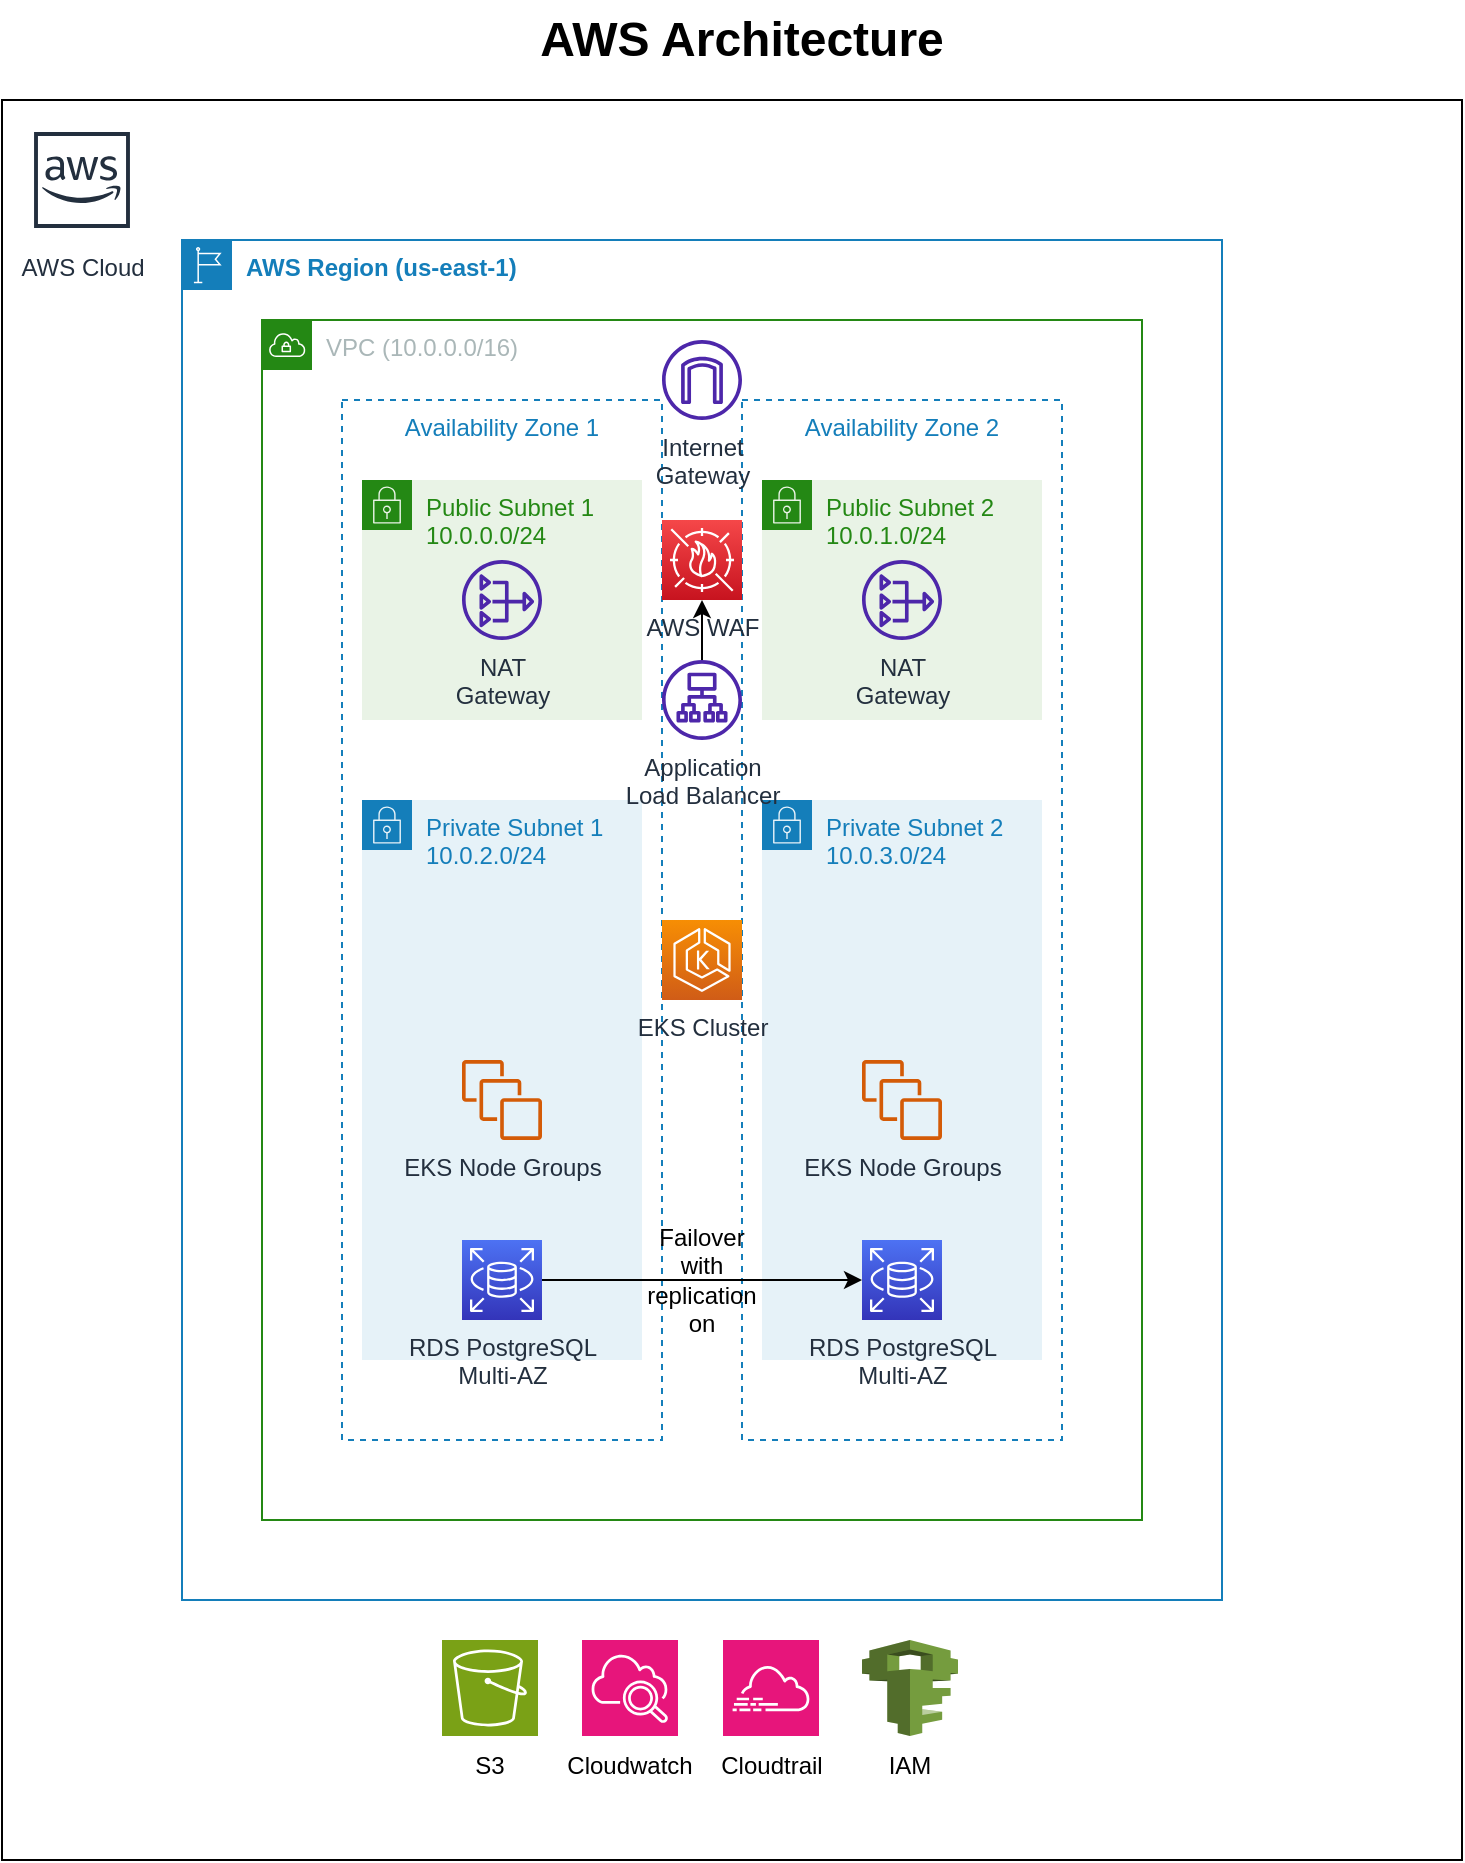 <mxfile version="27.0.3">
  <diagram id="aws-architecture" name="AWS Architecture">
    <mxGraphModel dx="1426" dy="1570" grid="1" gridSize="10" guides="1" tooltips="1" connect="1" arrows="1" fold="1" page="1" pageScale="1" pageWidth="1169" pageHeight="827" math="0" shadow="0">
      <root>
        <mxCell id="0" />
        <mxCell id="1" parent="0" />
        <mxCell id="title" value="AWS Architecture" style="text;html=1;strokeColor=none;fillColor=none;align=center;verticalAlign=middle;whiteSpace=wrap;rounded=0;fontSize=24;fontStyle=1" parent="1" vertex="1">
          <mxGeometry x="370" y="-20" width="400" height="40" as="geometry" />
        </mxCell>
        <mxCell id="region1" value="AWS Region (us-east-1)" style="points=[[0,0],[0.25,0],[0.5,0],[0.75,0],[1,0],[1,0.25],[1,0.5],[1,0.75],[1,1],[0.75,1],[0.5,1],[0.25,1],[0,1],[0,0.75],[0,0.5],[0,0.25]];outlineConnect=0;html=1;whiteSpace=wrap;fontSize=12;fontStyle=1;container=1;pointerEvents=0;collapsible=0;recursiveResize=0;shape=mxgraph.aws4.group;grIcon=mxgraph.aws4.group_region;strokeColor=#147EBA;fillColor=none;verticalAlign=top;align=left;spacingLeft=30;fontColor=#147EBA;" parent="1" vertex="1">
          <mxGeometry x="290" y="100" width="520" height="680" as="geometry" />
        </mxCell>
        <mxCell id="vpc1" value="VPC (10.0.0.0/16)" style="points=[[0,0],[0.25,0],[0.5,0],[0.75,0],[1,0],[1,0.25],[1,0.5],[1,0.75],[1,1],[0.75,1],[0.5,1],[0.25,1],[0,1],[0,0.75],[0,0.5],[0,0.25]];outlineConnect=0;gradientColor=none;html=1;whiteSpace=wrap;fontSize=12;fontStyle=0;container=1;pointerEvents=0;collapsible=0;recursiveResize=0;shape=mxgraph.aws4.group;grIcon=mxgraph.aws4.group_vpc;strokeColor=#248814;fillColor=none;verticalAlign=top;align=left;spacingLeft=30;fontColor=#AAB7B8;dashed=0;" parent="region1" vertex="1">
          <mxGeometry x="40" y="40" width="440" height="600" as="geometry" />
        </mxCell>
        <mxCell id="az1-r1" value="Availability Zone 1" style="fillColor=none;strokeColor=#147EBA;dashed=1;verticalAlign=top;fontStyle=0;fontColor=#147EBA;" parent="vpc1" vertex="1">
          <mxGeometry x="40" y="40" width="160" height="520" as="geometry" />
        </mxCell>
        <mxCell id="az2-r1" value="Availability Zone 2" style="fillColor=none;strokeColor=#147EBA;dashed=1;verticalAlign=top;fontStyle=0;fontColor=#147EBA;" parent="vpc1" vertex="1">
          <mxGeometry x="240" y="40" width="160" height="520" as="geometry" />
        </mxCell>
        <mxCell id="public-subnet1-r1" value="Public Subnet 1&#xa;10.0.0.0/24" style="points=[[0,0],[0.25,0],[0.5,0],[0.75,0],[1,0],[1,0.25],[1,0.5],[1,0.75],[1,1],[0.75,1],[0.5,1],[0.25,1],[0,1],[0,0.75],[0,0.5],[0,0.25]];outlineConnect=0;gradientColor=none;html=1;whiteSpace=wrap;fontSize=12;fontStyle=0;container=1;pointerEvents=0;collapsible=0;recursiveResize=0;shape=mxgraph.aws4.group;grIcon=mxgraph.aws4.group_security_group;grStroke=0;strokeColor=#248814;fillColor=#E9F3E6;verticalAlign=top;align=left;spacingLeft=30;fontColor=#248814;dashed=0;" parent="vpc1" vertex="1">
          <mxGeometry x="50" y="80" width="140" height="120" as="geometry" />
        </mxCell>
        <mxCell id="nat1-r1" value="NAT&#xa;Gateway" style="sketch=0;outlineConnect=0;fontColor=#232F3E;gradientColor=none;fillColor=#4D27AA;strokeColor=none;dashed=0;verticalLabelPosition=bottom;verticalAlign=top;align=center;html=1;fontSize=12;fontStyle=0;aspect=fixed;pointerEvents=1;shape=mxgraph.aws4.nat_gateway;" parent="public-subnet1-r1" vertex="1">
          <mxGeometry x="50" y="40" width="40" height="40" as="geometry" />
        </mxCell>
        <mxCell id="public-subnet2-r1" value="Public Subnet 2&#xa;10.0.1.0/24" style="points=[[0,0],[0.25,0],[0.5,0],[0.75,0],[1,0],[1,0.25],[1,0.5],[1,0.75],[1,1],[0.75,1],[0.5,1],[0.25,1],[0,1],[0,0.75],[0,0.5],[0,0.25]];outlineConnect=0;gradientColor=none;html=1;whiteSpace=wrap;fontSize=12;fontStyle=0;container=1;pointerEvents=0;collapsible=0;recursiveResize=0;shape=mxgraph.aws4.group;grIcon=mxgraph.aws4.group_security_group;grStroke=0;strokeColor=#248814;fillColor=#E9F3E6;verticalAlign=top;align=left;spacingLeft=30;fontColor=#248814;dashed=0;" parent="vpc1" vertex="1">
          <mxGeometry x="250" y="80" width="140" height="120" as="geometry" />
        </mxCell>
        <mxCell id="nat2-r1" value="NAT&#xa;Gateway" style="sketch=0;outlineConnect=0;fontColor=#232F3E;gradientColor=none;fillColor=#4D27AA;strokeColor=none;dashed=0;verticalLabelPosition=bottom;verticalAlign=top;align=center;html=1;fontSize=12;fontStyle=0;aspect=fixed;pointerEvents=1;shape=mxgraph.aws4.nat_gateway;" parent="public-subnet2-r1" vertex="1">
          <mxGeometry x="50" y="40" width="40" height="40" as="geometry" />
        </mxCell>
        <mxCell id="private-subnet1-r1" value="Private Subnet 1&#xa;10.0.2.0/24" style="points=[[0,0],[0.25,0],[0.5,0],[0.75,0],[1,0],[1,0.25],[1,0.5],[1,0.75],[1,1],[0.75,1],[0.5,1],[0.25,1],[0,1],[0,0.75],[0,0.5],[0,0.25]];outlineConnect=0;gradientColor=none;html=1;whiteSpace=wrap;fontSize=12;fontStyle=0;container=1;pointerEvents=0;collapsible=0;recursiveResize=0;shape=mxgraph.aws4.group;grIcon=mxgraph.aws4.group_security_group;grStroke=0;strokeColor=#147EBA;fillColor=#E6F2F8;verticalAlign=top;align=left;spacingLeft=30;fontColor=#147EBA;dashed=0;" parent="vpc1" vertex="1">
          <mxGeometry x="50" y="240" width="140" height="280" as="geometry" />
        </mxCell>
        <mxCell id="eks-nodes-r1" value="EKS Node Groups" style="sketch=0;outlineConnect=0;fontColor=#232F3E;gradientColor=none;fillColor=#D45B07;strokeColor=none;dashed=0;verticalLabelPosition=bottom;verticalAlign=top;align=center;html=1;fontSize=12;fontStyle=0;aspect=fixed;pointerEvents=1;shape=mxgraph.aws4.instances;" parent="private-subnet1-r1" vertex="1">
          <mxGeometry x="50" y="130" width="40" height="40" as="geometry" />
        </mxCell>
        <mxCell id="private-subnet2-r1" value="Private Subnet 2&#xa;10.0.3.0/24" style="points=[[0,0],[0.25,0],[0.5,0],[0.75,0],[1,0],[1,0.25],[1,0.5],[1,0.75],[1,1],[0.75,1],[0.5,1],[0.25,1],[0,1],[0,0.75],[0,0.5],[0,0.25]];outlineConnect=0;gradientColor=none;html=1;whiteSpace=wrap;fontSize=12;fontStyle=0;container=1;pointerEvents=0;collapsible=0;recursiveResize=0;shape=mxgraph.aws4.group;grIcon=mxgraph.aws4.group_security_group;grStroke=0;strokeColor=#147EBA;fillColor=#E6F2F8;verticalAlign=top;align=left;spacingLeft=30;fontColor=#147EBA;dashed=0;" parent="vpc1" vertex="1">
          <mxGeometry x="250" y="240" width="140" height="280" as="geometry" />
        </mxCell>
        <mxCell id="rds-r1" value="RDS PostgreSQL&#xa;Multi-AZ" style="sketch=0;points=[[0,0,0],[0.25,0,0],[0.5,0,0],[0.75,0,0],[1,0,0],[0,1,0],[0.25,1,0],[0.5,1,0],[0.75,1,0],[1,1,0],[0,0.25,0],[0,0.5,0],[0,0.75,0],[1,0.25,0],[1,0.5,0],[1,0.75,0]];outlineConnect=0;fontColor=#232F3E;gradientColor=#4D72F3;gradientDirection=north;fillColor=#3334B9;strokeColor=#ffffff;dashed=0;verticalLabelPosition=bottom;verticalAlign=top;align=center;html=1;fontSize=12;fontStyle=0;aspect=fixed;shape=mxgraph.aws4.resourceIcon;resIcon=mxgraph.aws4.rds;" parent="private-subnet2-r1" vertex="1">
          <mxGeometry x="50" y="220" width="40" height="40" as="geometry" />
        </mxCell>
        <mxCell id="fkt3ebQjBEEpnUQ83QCK-3" value="EKS Node Groups" style="sketch=0;outlineConnect=0;fontColor=#232F3E;gradientColor=none;fillColor=#D45B07;strokeColor=none;dashed=0;verticalLabelPosition=bottom;verticalAlign=top;align=center;html=1;fontSize=12;fontStyle=0;aspect=fixed;pointerEvents=1;shape=mxgraph.aws4.instances;" vertex="1" parent="private-subnet2-r1">
          <mxGeometry x="50" y="130" width="40" height="40" as="geometry" />
        </mxCell>
        <mxCell id="igw-r1" value="Internet&#xa;Gateway" style="sketch=0;outlineConnect=0;fontColor=#232F3E;gradientColor=none;fillColor=#4D27AA;strokeColor=none;dashed=0;verticalLabelPosition=bottom;verticalAlign=top;align=center;html=1;fontSize=12;fontStyle=0;aspect=fixed;pointerEvents=1;shape=mxgraph.aws4.internet_gateway;" parent="vpc1" vertex="1">
          <mxGeometry x="200" y="10" width="40" height="40" as="geometry" />
        </mxCell>
        <mxCell id="fkt3ebQjBEEpnUQ83QCK-1" value="" style="edgeStyle=orthogonalEdgeStyle;rounded=0;orthogonalLoop=1;jettySize=auto;html=1;" edge="1" parent="vpc1" source="alb-r1" target="waf-r1">
          <mxGeometry relative="1" as="geometry" />
        </mxCell>
        <mxCell id="alb-r1" value="Application&#xa;Load Balancer" style="sketch=0;outlineConnect=0;fontColor=#232F3E;gradientColor=none;fillColor=#4D27AA;strokeColor=none;dashed=0;verticalLabelPosition=bottom;verticalAlign=top;align=center;html=1;fontSize=12;fontStyle=0;aspect=fixed;pointerEvents=1;shape=mxgraph.aws4.application_load_balancer;" parent="vpc1" vertex="1">
          <mxGeometry x="200" y="170" width="40" height="40" as="geometry" />
        </mxCell>
        <mxCell id="waf-r1" value="AWS WAF" style="sketch=0;points=[[0,0,0],[0.25,0,0],[0.5,0,0],[0.75,0,0],[1,0,0],[0,1,0],[0.25,1,0],[0.5,1,0],[0.75,1,0],[1,1,0],[0,0.25,0],[0,0.5,0],[0,0.75,0],[1,0.25,0],[1,0.5,0],[1,0.75,0]];outlineConnect=0;fontColor=#232F3E;gradientColor=#F54749;gradientDirection=north;fillColor=#C7131F;strokeColor=#ffffff;dashed=0;verticalLabelPosition=bottom;verticalAlign=top;align=center;html=1;fontSize=12;fontStyle=0;aspect=fixed;shape=mxgraph.aws4.resourceIcon;resIcon=mxgraph.aws4.waf;" parent="vpc1" vertex="1">
          <mxGeometry x="200" y="100" width="40" height="40" as="geometry" />
        </mxCell>
        <mxCell id="fkt3ebQjBEEpnUQ83QCK-4" value="" style="edgeStyle=orthogonalEdgeStyle;rounded=0;orthogonalLoop=1;jettySize=auto;html=1;entryX=0;entryY=0.5;entryDx=0;entryDy=0;entryPerimeter=0;" edge="1" parent="vpc1" source="fkt3ebQjBEEpnUQ83QCK-2" target="rds-r1">
          <mxGeometry relative="1" as="geometry" />
        </mxCell>
        <mxCell id="fkt3ebQjBEEpnUQ83QCK-2" value="RDS PostgreSQL&#xa;Multi-AZ" style="sketch=0;points=[[0,0,0],[0.25,0,0],[0.5,0,0],[0.75,0,0],[1,0,0],[0,1,0],[0.25,1,0],[0.5,1,0],[0.75,1,0],[1,1,0],[0,0.25,0],[0,0.5,0],[0,0.75,0],[1,0.25,0],[1,0.5,0],[1,0.75,0]];outlineConnect=0;fontColor=#232F3E;gradientColor=#4D72F3;gradientDirection=north;fillColor=#3334B9;strokeColor=#ffffff;dashed=0;verticalLabelPosition=bottom;verticalAlign=top;align=center;html=1;fontSize=12;fontStyle=0;aspect=fixed;shape=mxgraph.aws4.resourceIcon;resIcon=mxgraph.aws4.rds;" vertex="1" parent="vpc1">
          <mxGeometry x="100" y="460" width="40" height="40" as="geometry" />
        </mxCell>
        <mxCell id="fkt3ebQjBEEpnUQ83QCK-5" value="Failover with replication on" style="text;html=1;align=center;verticalAlign=middle;whiteSpace=wrap;rounded=0;" vertex="1" parent="vpc1">
          <mxGeometry x="190" y="465" width="60" height="30" as="geometry" />
        </mxCell>
        <mxCell id="eks-r1" value="EKS Cluster" style="sketch=0;points=[[0,0,0],[0.25,0,0],[0.5,0,0],[0.75,0,0],[1,0,0],[0,1,0],[0.25,1,0],[0.5,1,0],[0.75,1,0],[1,1,0],[0,0.25,0],[0,0.5,0],[0,0.75,0],[1,0.25,0],[1,0.5,0],[1,0.75,0]];outlineConnect=0;fontColor=#232F3E;gradientColor=#F78E04;gradientDirection=north;fillColor=#D05C17;strokeColor=#ffffff;dashed=0;verticalLabelPosition=bottom;verticalAlign=top;align=center;html=1;fontSize=12;fontStyle=0;aspect=fixed;shape=mxgraph.aws4.resourceIcon;resIcon=mxgraph.aws4.eks;" parent="vpc1" vertex="1">
          <mxGeometry x="200" y="300" width="40" height="40" as="geometry" />
        </mxCell>
        <mxCell id="fkt3ebQjBEEpnUQ83QCK-6" value="" style="rounded=0;whiteSpace=wrap;html=1;fillColor=none;" vertex="1" parent="1">
          <mxGeometry x="200" y="30" width="730" height="880" as="geometry" />
        </mxCell>
        <mxCell id="fkt3ebQjBEEpnUQ83QCK-7" value="" style="sketch=0;points=[[0,0,0],[0.25,0,0],[0.5,0,0],[0.75,0,0],[1,0,0],[0,1,0],[0.25,1,0],[0.5,1,0],[0.75,1,0],[1,1,0],[0,0.25,0],[0,0.5,0],[0,0.75,0],[1,0.25,0],[1,0.5,0],[1,0.75,0]];outlineConnect=0;fontColor=#232F3E;fillColor=#7AA116;strokeColor=#ffffff;dashed=0;verticalLabelPosition=bottom;verticalAlign=top;align=center;html=1;fontSize=12;fontStyle=0;aspect=fixed;shape=mxgraph.aws4.resourceIcon;resIcon=mxgraph.aws4.s3;" vertex="1" parent="1">
          <mxGeometry x="420" y="800" width="48" height="48" as="geometry" />
        </mxCell>
        <mxCell id="fkt3ebQjBEEpnUQ83QCK-9" value="" style="sketch=0;points=[[0,0,0],[0.25,0,0],[0.5,0,0],[0.75,0,0],[1,0,0],[0,1,0],[0.25,1,0],[0.5,1,0],[0.75,1,0],[1,1,0],[0,0.25,0],[0,0.5,0],[0,0.75,0],[1,0.25,0],[1,0.5,0],[1,0.75,0]];points=[[0,0,0],[0.25,0,0],[0.5,0,0],[0.75,0,0],[1,0,0],[0,1,0],[0.25,1,0],[0.5,1,0],[0.75,1,0],[1,1,0],[0,0.25,0],[0,0.5,0],[0,0.75,0],[1,0.25,0],[1,0.5,0],[1,0.75,0]];outlineConnect=0;fontColor=#232F3E;fillColor=#E7157B;strokeColor=#ffffff;dashed=0;verticalLabelPosition=bottom;verticalAlign=top;align=center;html=1;fontSize=12;fontStyle=0;aspect=fixed;shape=mxgraph.aws4.resourceIcon;resIcon=mxgraph.aws4.cloudwatch_2;" vertex="1" parent="1">
          <mxGeometry x="490" y="800" width="48" height="48" as="geometry" />
        </mxCell>
        <mxCell id="fkt3ebQjBEEpnUQ83QCK-10" value="" style="sketch=0;points=[[0,0,0],[0.25,0,0],[0.5,0,0],[0.75,0,0],[1,0,0],[0,1,0],[0.25,1,0],[0.5,1,0],[0.75,1,0],[1,1,0],[0,0.25,0],[0,0.5,0],[0,0.75,0],[1,0.25,0],[1,0.5,0],[1,0.75,0]];points=[[0,0,0],[0.25,0,0],[0.5,0,0],[0.75,0,0],[1,0,0],[0,1,0],[0.25,1,0],[0.5,1,0],[0.75,1,0],[1,1,0],[0,0.25,0],[0,0.5,0],[0,0.75,0],[1,0.25,0],[1,0.5,0],[1,0.75,0]];outlineConnect=0;fontColor=#232F3E;fillColor=#E7157B;strokeColor=#ffffff;dashed=0;verticalLabelPosition=bottom;verticalAlign=top;align=center;html=1;fontSize=12;fontStyle=0;aspect=fixed;shape=mxgraph.aws4.resourceIcon;resIcon=mxgraph.aws4.cloudtrail;" vertex="1" parent="1">
          <mxGeometry x="560.5" y="800" width="48" height="48" as="geometry" />
        </mxCell>
        <mxCell id="fkt3ebQjBEEpnUQ83QCK-12" value="" style="outlineConnect=0;dashed=0;verticalLabelPosition=bottom;verticalAlign=top;align=center;html=1;shape=mxgraph.aws3.iam;fillColor=#759C3E;gradientColor=none;" vertex="1" parent="1">
          <mxGeometry x="630" y="800" width="48" height="48" as="geometry" />
        </mxCell>
        <mxCell id="fkt3ebQjBEEpnUQ83QCK-13" value="AWS Cloud" style="sketch=0;outlineConnect=0;fontColor=#232F3E;gradientColor=none;strokeColor=#232F3E;fillColor=#ffffff;dashed=0;verticalLabelPosition=bottom;verticalAlign=top;align=center;html=1;fontSize=12;fontStyle=0;aspect=fixed;shape=mxgraph.aws4.resourceIcon;resIcon=mxgraph.aws4.aws_cloud;" vertex="1" parent="1">
          <mxGeometry x="210" y="40" width="60" height="60" as="geometry" />
        </mxCell>
        <mxCell id="fkt3ebQjBEEpnUQ83QCK-14" value="S3" style="text;html=1;align=center;verticalAlign=middle;whiteSpace=wrap;rounded=0;" vertex="1" parent="1">
          <mxGeometry x="414" y="848" width="60" height="30" as="geometry" />
        </mxCell>
        <mxCell id="fkt3ebQjBEEpnUQ83QCK-15" value="Cloudwatch" style="text;html=1;align=center;verticalAlign=middle;whiteSpace=wrap;rounded=0;" vertex="1" parent="1">
          <mxGeometry x="484" y="848" width="60" height="30" as="geometry" />
        </mxCell>
        <mxCell id="fkt3ebQjBEEpnUQ83QCK-16" value="Cloudtrail" style="text;html=1;align=center;verticalAlign=middle;whiteSpace=wrap;rounded=0;" vertex="1" parent="1">
          <mxGeometry x="554.5" y="848" width="60" height="30" as="geometry" />
        </mxCell>
        <mxCell id="fkt3ebQjBEEpnUQ83QCK-17" value="IAM" style="text;html=1;align=center;verticalAlign=middle;whiteSpace=wrap;rounded=0;" vertex="1" parent="1">
          <mxGeometry x="624" y="848" width="60" height="30" as="geometry" />
        </mxCell>
      </root>
    </mxGraphModel>
  </diagram>
</mxfile>
